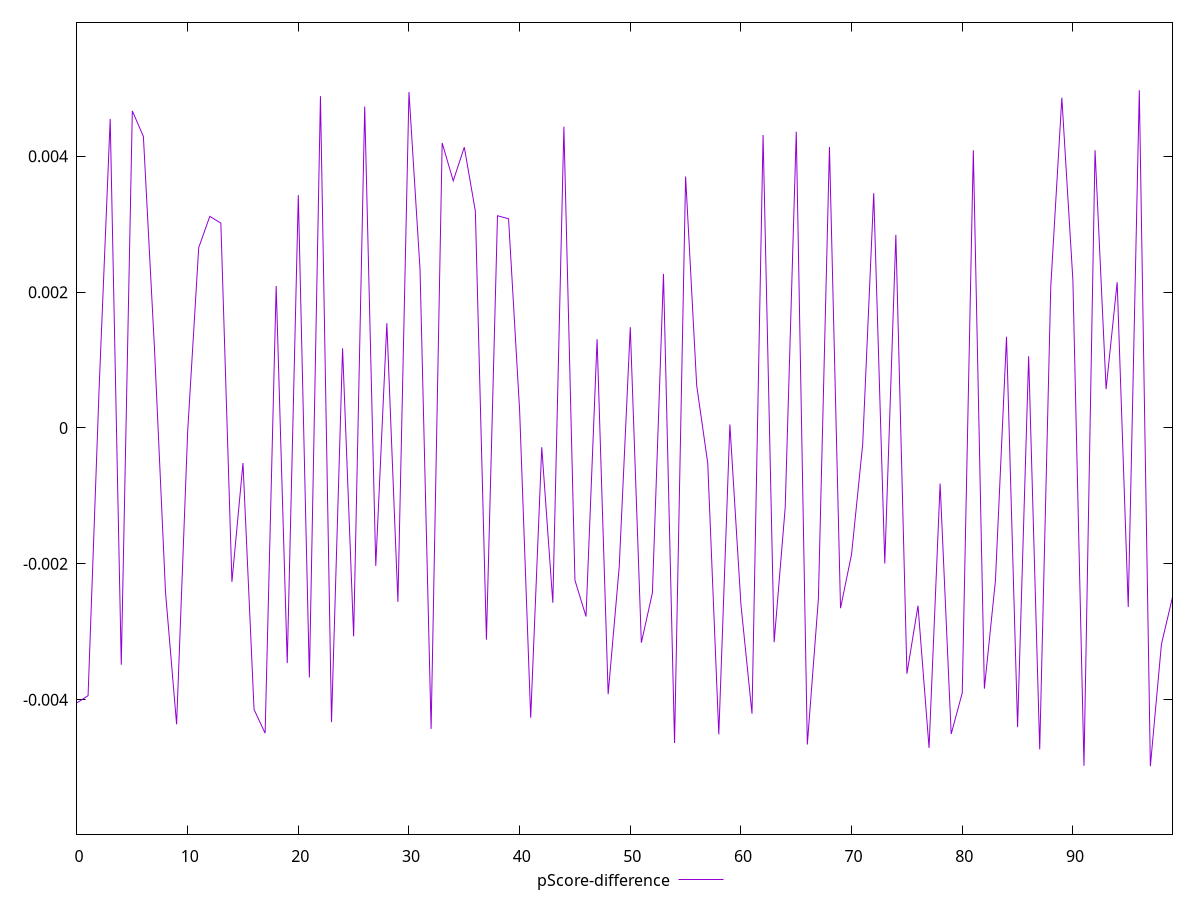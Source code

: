 reset

$pScoreDifference <<EOF
0 -0.004045779976334485
1 -0.003940493699499004
2 0.000586050935836302
3 0.004549964587596045
4 -0.0034861592595605284
5 0.004668426065797648
6 0.00429149663107542
7 0.0011749415741776348
8 -0.002420976737877334
9 -0.004362400269828592
10 -0.000053665005078418204
11 0.0026558079315420757
12 0.0031159306127572783
13 0.0030162123584986933
14 -0.0022659368670260305
15 -0.0005154552978247073
16 -0.004144571680545273
17 -0.0044929481607002275
18 0.0020899884106228006
19 -0.0034614426818456723
20 0.0034295266789864387
21 -0.003673754125690709
22 0.004885561191056209
23 -0.004331406547394834
24 0.0011722542027933214
25 -0.0030691749026059423
26 0.004732721194244505
27 -0.0020301299950584717
28 0.0015438694358490546
29 -0.0025592979707435015
30 0.004945884481151519
31 0.0023322708780125767
32 -0.004430332311703089
33 0.004196326467197697
34 0.0036389323746246482
35 0.004133801330244324
36 0.0031920619085586965
37 -0.003116007774671359
38 0.003125024620710515
39 0.0030803729697468363
40 0.00025841650648694703
41 -0.004265836655840571
42 -0.00028285402310535
43 -0.002573159371019429
44 0.004435293689070252
45 -0.0022408839972370975
46 -0.0027751948015179995
47 0.0013072891289335198
48 -0.003918085962747342
49 -0.002046071568299279
50 0.0014851142166799614
51 -0.00316129046724567
52 -0.0024262932186200903
53 0.002269382146140253
54 -0.004637764462720129
55 0.003702663325295563
56 0.0006272248578600426
57 -0.0005176421036118262
58 -0.004510999675717664
59 0.00005281235394438699
60 -0.0025996559522646345
61 -0.004206242613164046
62 0.004314027353722105
63 -0.003154006152405353
64 -0.0011712370733197863
65 0.00436270833057506
66 -0.004659671343866578
67 -0.0025152468466593803
68 0.004138056972617377
69 -0.002652501738498958
70 -0.0018562623524900346
71 -0.00024587791912977774
72 0.0034577106674700264
73 -0.001995022962114623
74 0.002844382149145952
75 -0.003616920666569823
76 -0.002616761556740399
77 -0.0047093694950409715
78 -0.0008175653255498849
79 -0.00450519727612908
80 -0.00389952476342581
81 0.004089107514314905
82 -0.0038376004641621497
83 -0.002244726325687618
84 0.0013432421884304047
85 -0.0044036000821247034
86 0.0010557379012426926
87 -0.004731829037374458
88 0.0020832719390422305
89 0.004861819246560595
90 0.0021711055380088107
91 -0.004973216948811476
92 0.004089815989531065
93 0.0005722419873366302
94 0.0021466273825402338
95 -0.0026359249144535246
96 0.0049729242426154174
97 -0.0049792562219429515
98 -0.003183761820476083
99 -0.0024904266993542867
EOF

set key outside below
set xrange [0:99]
set yrange [-0.0059792562219429515:0.0059729242426154175]
set trange [-0.0059792562219429515:0.0059729242426154175]
set terminal svg size 640, 500 enhanced background rgb 'white'
set output "report_00018_2021-02-10T15-25-16.877Z/first-contentful-paint/samples/pages/pScore-difference/values.svg"

plot $pScoreDifference title "pScore-difference" with line

reset
